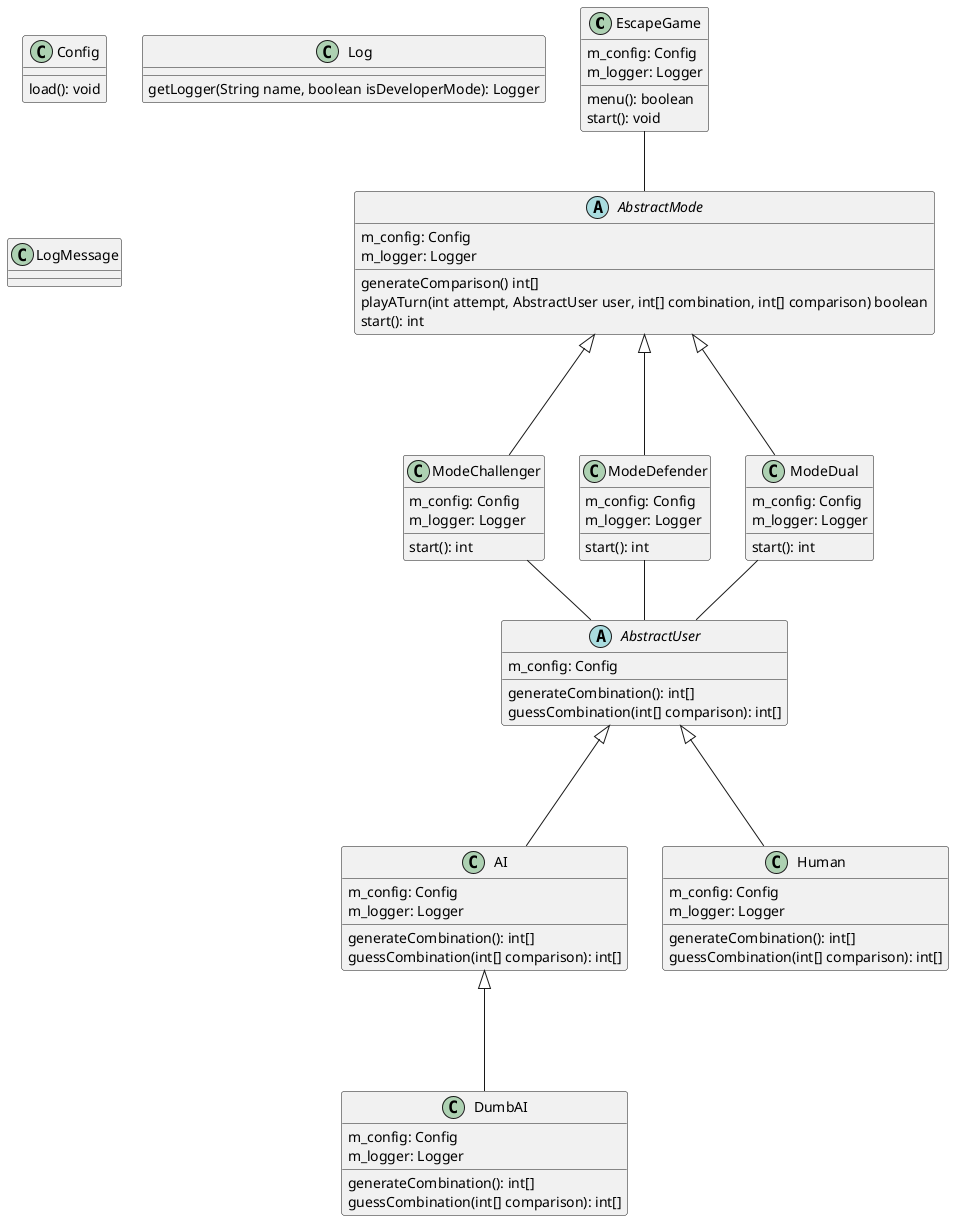 @startuml

Class EscapeGame {
m_config: Config
m_logger: Logger
menu(): boolean
start(): void
}

class Config {
load(): void
}

class Log {
getLogger(String name, boolean isDeveloperMode): Logger
}

class LogMessage {

}

abstract class AbstractMode {
m_config: Config
m_logger: Logger
generateComparison() int[]
playATurn(int attempt, AbstractUser user, int[] combination, int[] comparison) boolean
start(): int
}

class ModeChallenger {
m_config: Config
m_logger: Logger
start(): int
}

class ModeDefender {
m_config: Config
m_logger: Logger
start(): int
}

class ModeDual {
m_config: Config
m_logger: Logger
start(): int
}


abstract class AbstractUser {
m_config: Config
generateCombination(): int[]
guessCombination(int[] comparison): int[]
}

class AI {
m_config: Config
m_logger: Logger
generateCombination(): int[]
guessCombination(int[] comparison): int[]
}

class Human {
m_config: Config
m_logger: Logger
generateCombination(): int[]
guessCombination(int[] comparison): int[]
}

class DumbAI {
m_config: Config
m_logger: Logger
generateCombination(): int[]
guessCombination(int[] comparison): int[]
}

AbstractMode <|--- ModeChallenger
AbstractMode <|--- ModeDefender
AbstractMode <|--- ModeDual

AbstractUser <|--- AI
AbstractUser <|--- Human

AI <|--- DumbAI

EscapeGame -- AbstractMode

ModeChallenger -- AbstractUser
ModeDefender -- AbstractUser
ModeDual -- AbstractUser

@enduml